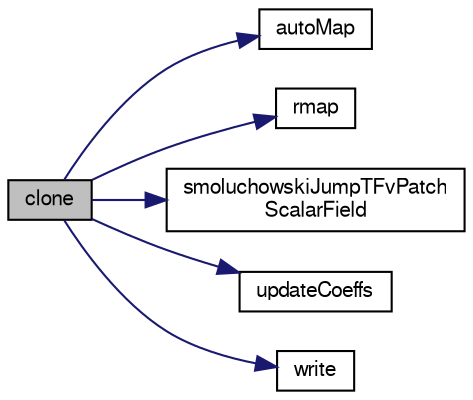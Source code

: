 digraph "clone"
{
  bgcolor="transparent";
  edge [fontname="FreeSans",fontsize="10",labelfontname="FreeSans",labelfontsize="10"];
  node [fontname="FreeSans",fontsize="10",shape=record];
  rankdir="LR";
  Node14 [label="clone",height=0.2,width=0.4,color="black", fillcolor="grey75", style="filled", fontcolor="black"];
  Node14 -> Node15 [color="midnightblue",fontsize="10",style="solid",fontname="FreeSans"];
  Node15 [label="autoMap",height=0.2,width=0.4,color="black",URL="$a31894.html#a14e8e75907d10256d8a4ab61520e7e08",tooltip="Map (and resize as needed) from self given a mapping object. "];
  Node14 -> Node16 [color="midnightblue",fontsize="10",style="solid",fontname="FreeSans"];
  Node16 [label="rmap",height=0.2,width=0.4,color="black",URL="$a31894.html#ab6aa65dcb6b44c32aac96832aaf2623f",tooltip="Reverse map the given fvPatchField onto this fvPatchField. "];
  Node14 -> Node17 [color="midnightblue",fontsize="10",style="solid",fontname="FreeSans"];
  Node17 [label="smoluchowskiJumpTFvPatch\lScalarField",height=0.2,width=0.4,color="black",URL="$a31894.html#af9f9ffe6c2cd512e56f6cfe6937e811c",tooltip="Construct from patch and internal field. "];
  Node14 -> Node18 [color="midnightblue",fontsize="10",style="solid",fontname="FreeSans"];
  Node18 [label="updateCoeffs",height=0.2,width=0.4,color="black",URL="$a31894.html#a578f7c989cf81854d45213ec3ee3062a",tooltip="Update the coefficients associated with the patch field. "];
  Node14 -> Node19 [color="midnightblue",fontsize="10",style="solid",fontname="FreeSans"];
  Node19 [label="write",height=0.2,width=0.4,color="black",URL="$a31894.html#aee7d874639b15522c4b683f23bbff5fd",tooltip="Write. "];
}

